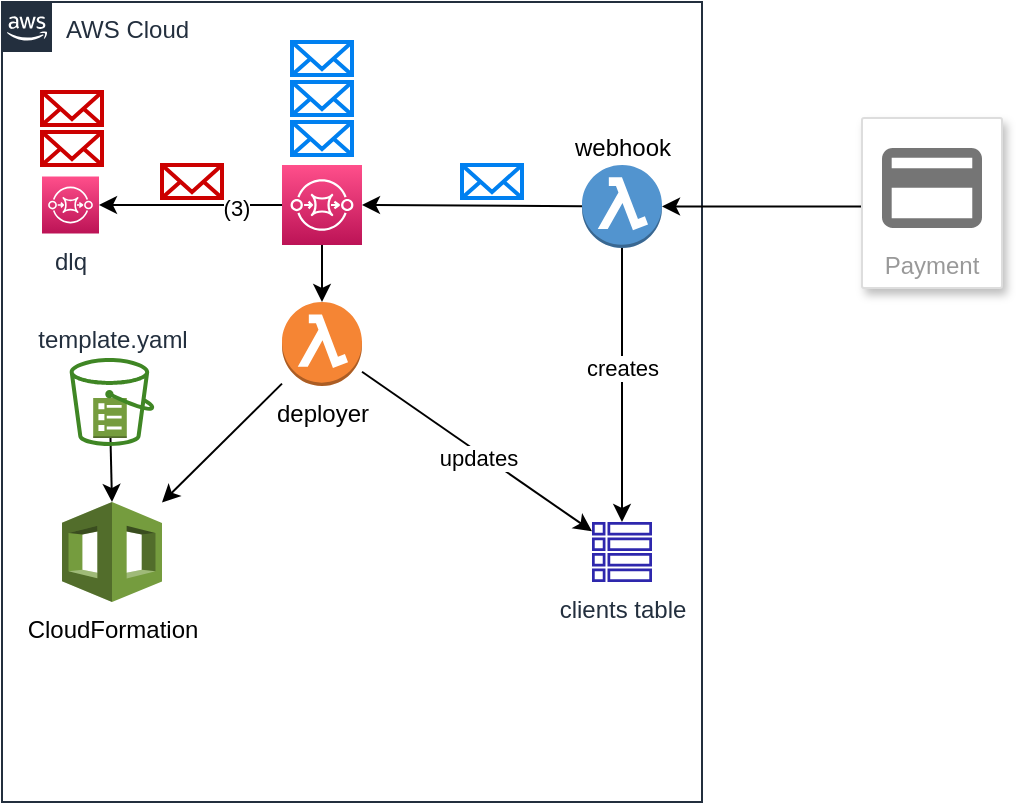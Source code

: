 <mxfile>
    <diagram id="Ukuc7dqN89yuYYnBxTcL" name="Page-1">
        <mxGraphModel dx="415" dy="637" grid="1" gridSize="10" guides="1" tooltips="1" connect="1" arrows="1" fold="1" page="1" pageScale="1" pageWidth="850" pageHeight="1100" math="0" shadow="0">
            <root>
                <mxCell id="0"/>
                <mxCell id="1" parent="0"/>
                <mxCell id="2" value="AWS Cloud" style="points=[[0,0],[0.25,0],[0.5,0],[0.75,0],[1,0],[1,0.25],[1,0.5],[1,0.75],[1,1],[0.75,1],[0.5,1],[0.25,1],[0,1],[0,0.75],[0,0.5],[0,0.25]];outlineConnect=0;gradientColor=none;html=1;whiteSpace=wrap;fontSize=12;fontStyle=0;container=1;pointerEvents=0;collapsible=0;recursiveResize=0;shape=mxgraph.aws4.group;grIcon=mxgraph.aws4.group_aws_cloud_alt;strokeColor=#232F3E;fillColor=none;verticalAlign=top;align=left;spacingLeft=30;fontColor=#232F3E;dashed=0;" parent="1" vertex="1">
                    <mxGeometry x="40" y="42" width="350" height="400" as="geometry"/>
                </mxCell>
                <mxCell id="5" value="CloudFormation" style="outlineConnect=0;dashed=0;verticalLabelPosition=bottom;verticalAlign=top;align=center;html=1;shape=mxgraph.aws3.cloudformation;fillColor=#759C3E;gradientColor=none;" parent="2" vertex="1">
                    <mxGeometry x="30.0" y="250" width="50" height="50" as="geometry"/>
                </mxCell>
                <mxCell id="27" style="edgeStyle=none;html=1;entryX=0.5;entryY=0;entryDx=0;entryDy=0;entryPerimeter=0;" parent="2" source="8" target="9" edge="1">
                    <mxGeometry relative="1" as="geometry"/>
                </mxCell>
                <mxCell id="34" style="edgeStyle=none;html=1;entryX=1;entryY=0.5;entryDx=0;entryDy=0;entryPerimeter=0;" parent="2" source="8" target="29" edge="1">
                    <mxGeometry relative="1" as="geometry"/>
                </mxCell>
                <mxCell id="60" value="(3)" style="edgeLabel;html=1;align=center;verticalAlign=middle;resizable=0;points=[];" parent="34" vertex="1" connectable="0">
                    <mxGeometry x="-0.492" y="1" relative="1" as="geometry">
                        <mxPoint as="offset"/>
                    </mxGeometry>
                </mxCell>
                <mxCell id="8" value="" style="sketch=0;points=[[0,0,0],[0.25,0,0],[0.5,0,0],[0.75,0,0],[1,0,0],[0,1,0],[0.25,1,0],[0.5,1,0],[0.75,1,0],[1,1,0],[0,0.25,0],[0,0.5,0],[0,0.75,0],[1,0.25,0],[1,0.5,0],[1,0.75,0]];outlineConnect=0;fontColor=#232F3E;gradientColor=#FF4F8B;gradientDirection=north;fillColor=#BC1356;strokeColor=#ffffff;dashed=0;verticalLabelPosition=bottom;verticalAlign=top;align=center;html=1;fontSize=12;fontStyle=0;aspect=fixed;shape=mxgraph.aws4.resourceIcon;resIcon=mxgraph.aws4.sqs;" parent="2" vertex="1">
                    <mxGeometry x="140" y="81.5" width="40" height="40" as="geometry"/>
                </mxCell>
                <mxCell id="42" style="edgeStyle=none;html=1;" parent="2" source="9" target="5" edge="1">
                    <mxGeometry relative="1" as="geometry"/>
                </mxCell>
                <mxCell id="58" style="edgeStyle=none;html=1;" parent="2" source="9" target="23" edge="1">
                    <mxGeometry relative="1" as="geometry"/>
                </mxCell>
                <mxCell id="59" value="updates" style="edgeLabel;html=1;align=center;verticalAlign=middle;resizable=0;points=[];" parent="58" vertex="1" connectable="0">
                    <mxGeometry x="0.032" y="-2" relative="1" as="geometry">
                        <mxPoint as="offset"/>
                    </mxGeometry>
                </mxCell>
                <mxCell id="9" value="deployer" style="outlineConnect=0;dashed=0;verticalLabelPosition=bottom;verticalAlign=top;align=center;html=1;shape=mxgraph.aws3.lambda_function;fillColor=#F58534;gradientColor=none;" parent="2" vertex="1">
                    <mxGeometry x="140" y="150" width="40" height="42" as="geometry"/>
                </mxCell>
                <mxCell id="24" style="edgeStyle=none;html=1;entryX=1;entryY=0.5;entryDx=0;entryDy=0;entryPerimeter=0;" parent="2" source="10" target="8" edge="1">
                    <mxGeometry relative="1" as="geometry"/>
                </mxCell>
                <mxCell id="25" style="edgeStyle=none;html=1;" parent="2" source="10" target="23" edge="1">
                    <mxGeometry relative="1" as="geometry"/>
                </mxCell>
                <mxCell id="52" value="creates" style="edgeLabel;html=1;align=center;verticalAlign=middle;resizable=0;points=[];" parent="25" vertex="1" connectable="0">
                    <mxGeometry x="-0.135" relative="1" as="geometry">
                        <mxPoint as="offset"/>
                    </mxGeometry>
                </mxCell>
                <mxCell id="10" value="webhook" style="outlineConnect=0;dashed=0;verticalLabelPosition=top;verticalAlign=bottom;align=center;html=1;shape=mxgraph.aws3.lambda_function;fillColor=#5294CF;gradientColor=none;labelPosition=center;" parent="2" vertex="1">
                    <mxGeometry x="290" y="81.5" width="40" height="41.5" as="geometry"/>
                </mxCell>
                <mxCell id="17" value="" style="html=1;verticalLabelPosition=bottom;align=center;labelBackgroundColor=#ffffff;verticalAlign=top;strokeWidth=2;strokeColor=#0080F0;shadow=0;dashed=0;shape=mxgraph.ios7.icons.mail;" parent="2" vertex="1">
                    <mxGeometry x="145" y="60" width="30" height="16.5" as="geometry"/>
                </mxCell>
                <mxCell id="18" value="" style="html=1;verticalLabelPosition=bottom;align=center;labelBackgroundColor=#ffffff;verticalAlign=top;strokeWidth=2;strokeColor=#0080F0;shadow=0;dashed=0;shape=mxgraph.ios7.icons.mail;" parent="2" vertex="1">
                    <mxGeometry x="145" y="40" width="30" height="16.5" as="geometry"/>
                </mxCell>
                <mxCell id="19" value="" style="html=1;verticalLabelPosition=bottom;align=center;labelBackgroundColor=#ffffff;verticalAlign=top;strokeWidth=2;strokeColor=#0080F0;shadow=0;dashed=0;shape=mxgraph.ios7.icons.mail;" parent="2" vertex="1">
                    <mxGeometry x="145" y="20" width="30" height="16.5" as="geometry"/>
                </mxCell>
                <mxCell id="20" value="" style="html=1;verticalLabelPosition=bottom;align=center;labelBackgroundColor=#ffffff;verticalAlign=top;strokeWidth=2;strokeColor=#0080F0;shadow=0;dashed=0;shape=mxgraph.ios7.icons.mail;" parent="2" vertex="1">
                    <mxGeometry x="230" y="81.5" width="30" height="16.5" as="geometry"/>
                </mxCell>
                <mxCell id="23" value="clients table" style="sketch=0;outlineConnect=0;fontColor=#232F3E;gradientColor=none;fillColor=#2E27AD;strokeColor=none;dashed=0;verticalLabelPosition=bottom;verticalAlign=top;align=center;html=1;fontSize=12;fontStyle=0;aspect=fixed;pointerEvents=1;shape=mxgraph.aws4.table;" parent="2" vertex="1">
                    <mxGeometry x="295" y="260" width="30" height="30" as="geometry"/>
                </mxCell>
                <mxCell id="29" value="dlq" style="sketch=0;points=[[0,0,0],[0.25,0,0],[0.5,0,0],[0.75,0,0],[1,0,0],[0,1,0],[0.25,1,0],[0.5,1,0],[0.75,1,0],[1,1,0],[0,0.25,0],[0,0.5,0],[0,0.75,0],[1,0.25,0],[1,0.5,0],[1,0.75,0]];outlineConnect=0;fontColor=#232F3E;gradientColor=#FF4F8B;gradientDirection=north;fillColor=#BC1356;strokeColor=#ffffff;dashed=0;verticalLabelPosition=bottom;verticalAlign=top;align=center;html=1;fontSize=12;fontStyle=0;aspect=fixed;shape=mxgraph.aws4.resourceIcon;resIcon=mxgraph.aws4.sqs;" parent="2" vertex="1">
                    <mxGeometry x="20" y="87.25" width="28.5" height="28.5" as="geometry"/>
                </mxCell>
                <mxCell id="30" value="" style="html=1;verticalLabelPosition=bottom;align=center;labelBackgroundColor=#ffffff;verticalAlign=top;strokeWidth=2;strokeColor=#CC0000;shadow=0;dashed=0;shape=mxgraph.ios7.icons.mail;" parent="2" vertex="1">
                    <mxGeometry x="20" y="65" width="30" height="16.5" as="geometry"/>
                </mxCell>
                <mxCell id="33" value="" style="html=1;verticalLabelPosition=bottom;align=center;labelBackgroundColor=#ffffff;verticalAlign=top;strokeWidth=2;strokeColor=#CC0000;shadow=0;dashed=0;shape=mxgraph.ios7.icons.mail;" parent="2" vertex="1">
                    <mxGeometry x="20" y="45" width="30" height="16.5" as="geometry"/>
                </mxCell>
                <mxCell id="35" value="" style="html=1;verticalLabelPosition=bottom;align=center;labelBackgroundColor=#ffffff;verticalAlign=top;strokeWidth=2;strokeColor=#CC0000;shadow=0;dashed=0;shape=mxgraph.ios7.icons.mail;" parent="2" vertex="1">
                    <mxGeometry x="80" y="81.5" width="30" height="16.5" as="geometry"/>
                </mxCell>
                <mxCell id="55" style="edgeStyle=none;html=1;entryX=0.5;entryY=0;entryDx=0;entryDy=0;entryPerimeter=0;" parent="2" source="54" target="5" edge="1">
                    <mxGeometry relative="1" as="geometry"/>
                </mxCell>
                <mxCell id="57" value="" style="group" parent="2" vertex="1" connectable="0">
                    <mxGeometry x="33.85" y="178" width="42.3" height="44" as="geometry"/>
                </mxCell>
                <mxCell id="54" value="" style="outlineConnect=0;dashed=0;verticalLabelPosition=top;verticalAlign=bottom;align=center;html=1;shape=mxgraph.aws3.template;fillColor=#759C3E;gradientColor=none;strokeColor=#CC0000;labelPosition=center;" parent="57" vertex="1">
                    <mxGeometry x="11.74" y="20" width="16.81" height="20" as="geometry"/>
                </mxCell>
                <mxCell id="56" value="template.yaml" style="sketch=0;outlineConnect=0;fontColor=#232F3E;gradientColor=none;fillColor=#3F8624;strokeColor=none;dashed=0;verticalLabelPosition=top;verticalAlign=bottom;align=center;html=1;fontSize=12;fontStyle=0;aspect=fixed;pointerEvents=1;shape=mxgraph.aws4.bucket;labelPosition=center;" parent="57" vertex="1">
                    <mxGeometry width="42.3" height="44" as="geometry"/>
                </mxCell>
                <mxCell id="39" style="edgeStyle=none;html=1;entryX=1;entryY=0.5;entryDx=0;entryDy=0;entryPerimeter=0;" parent="1" target="10" edge="1">
                    <mxGeometry relative="1" as="geometry">
                        <mxPoint x="470" y="144.25" as="sourcePoint"/>
                    </mxGeometry>
                </mxCell>
                <mxCell id="61" value="Payment" style="strokeColor=#dddddd;shadow=1;strokeWidth=1;rounded=1;absoluteArcSize=1;arcSize=2;labelPosition=center;verticalLabelPosition=middle;align=center;verticalAlign=bottom;spacingLeft=0;fontColor=#999999;fontSize=12;whiteSpace=wrap;spacingBottom=2;" vertex="1" parent="1">
                    <mxGeometry x="470" y="100" width="70" height="85" as="geometry"/>
                </mxCell>
                <mxCell id="62" value="" style="sketch=0;dashed=0;connectable=0;html=1;fillColor=#757575;strokeColor=none;shape=mxgraph.gcp2.payment;part=1;" vertex="1" parent="61">
                    <mxGeometry x="0.5" width="50" height="40" relative="1" as="geometry">
                        <mxPoint x="-25" y="15" as="offset"/>
                    </mxGeometry>
                </mxCell>
            </root>
        </mxGraphModel>
    </diagram>
</mxfile>